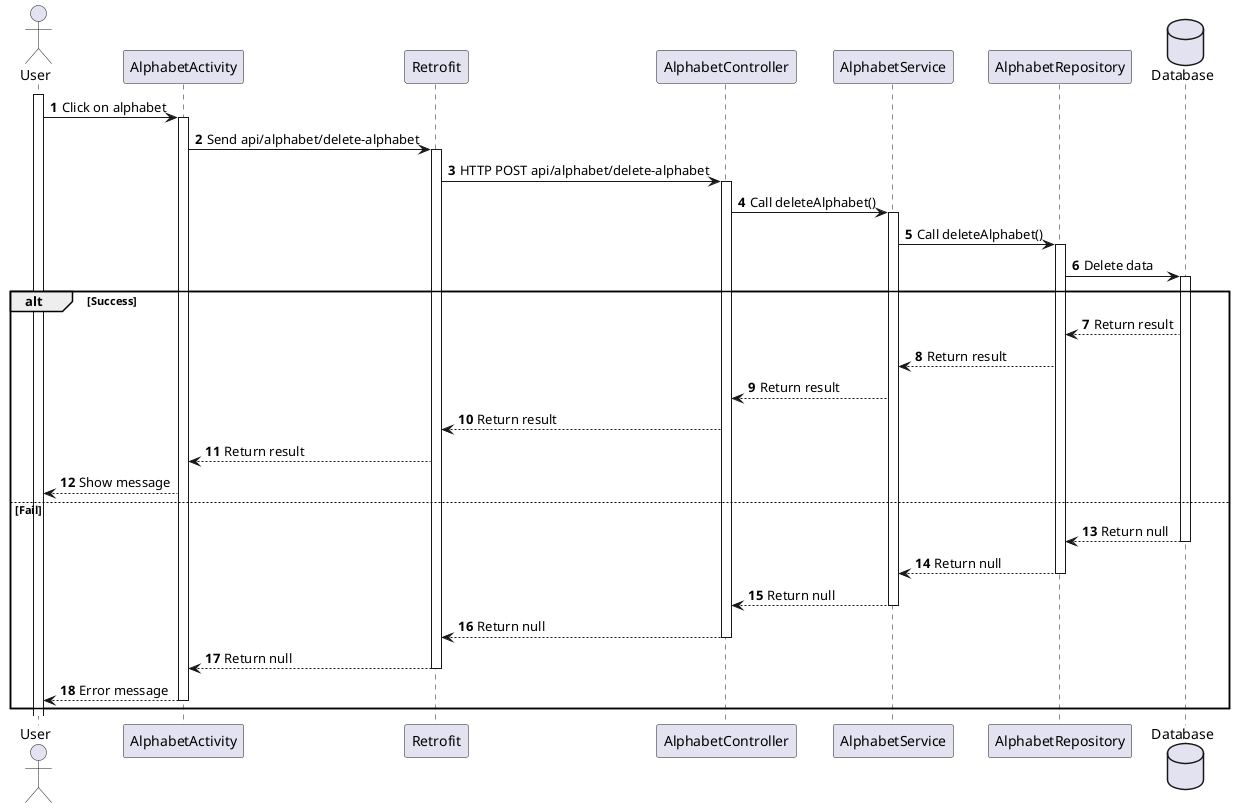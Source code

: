 @startuml
'https://plantuml.com/sequence-diagram

autonumber

actor User

participant "AlphabetActivity" as Alphabet
participant "Retrofit" as Retrofit
participant "AlphabetController" as Controller
participant "AlphabetService" as Service
participant "AlphabetRepository" as Repo

database Database
activate User

User -> Alphabet++: Click on alphabet
Alphabet -> Retrofit++: Send api/alphabet/delete-alphabet
Retrofit -> Controller++: HTTP POST api/alphabet/delete-alphabet
Controller -> Service++: Call deleteAlphabet()
Service -> Repo++: Call deleteAlphabet()
Repo -> Database++: Delete data
alt Success
Database-->Repo: Return result
Repo-->Service: Return result


Service-->Controller: Return result
Controller-->Retrofit: Return result
Retrofit --> Alphabet: Return result
Alphabet --> User: Show message

else Fail

Database --> Repo--:Return null
Repo-->Service--:Return null
Service-->Controller--: Return null
Controller-->Retrofit--: Return null
Retrofit --> Alphabet--: Return null
Alphabet --> User--: Error message
end


@enduml